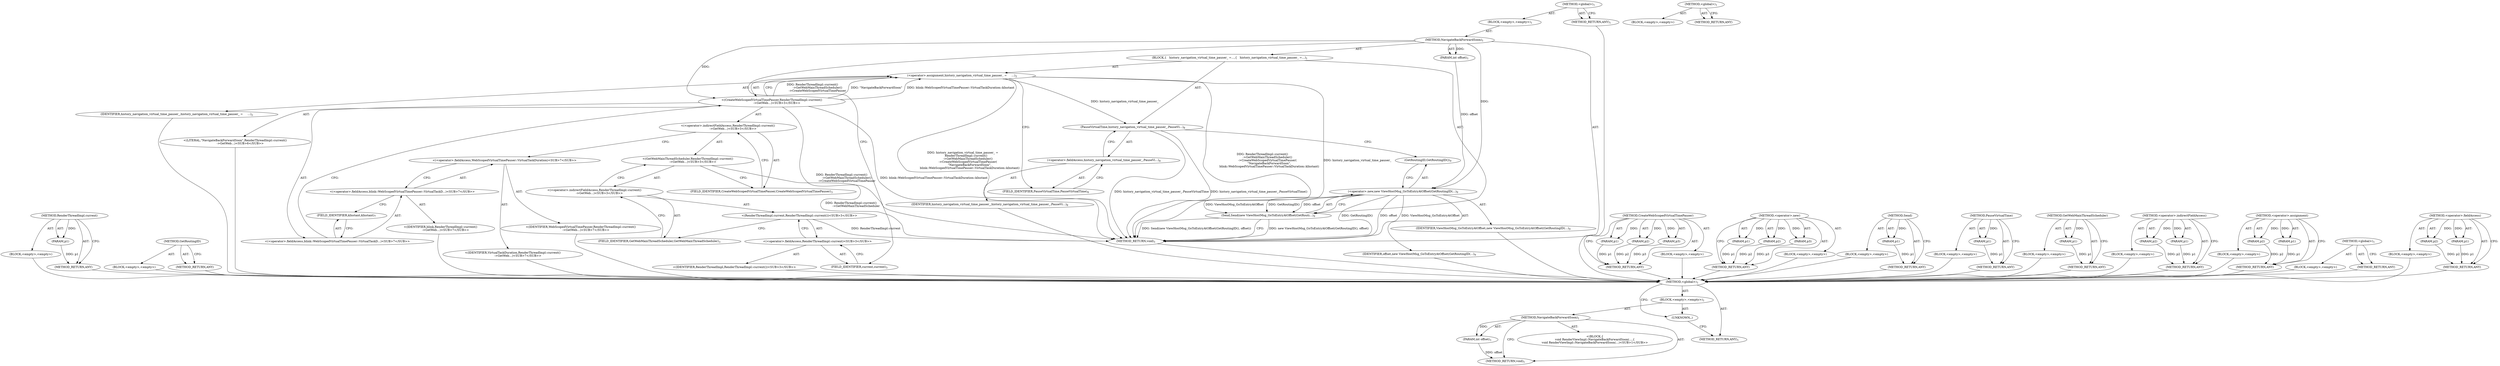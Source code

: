 digraph "&lt;global&gt;" {
vulnerable_85 [label=<(METHOD,RenderThreadImpl.current)>];
vulnerable_86 [label=<(PARAM,p1)>];
vulnerable_87 [label=<(BLOCK,&lt;empty&gt;,&lt;empty&gt;)>];
vulnerable_88 [label=<(METHOD_RETURN,ANY)>];
vulnerable_108 [label=<(METHOD,GetRoutingID)>];
vulnerable_109 [label=<(BLOCK,&lt;empty&gt;,&lt;empty&gt;)>];
vulnerable_110 [label=<(METHOD_RETURN,ANY)>];
vulnerable_6 [label=<(METHOD,&lt;global&gt;)<SUB>1</SUB>>];
vulnerable_7 [label=<(BLOCK,&lt;empty&gt;,&lt;empty&gt;)<SUB>1</SUB>>];
vulnerable_8 [label=<(METHOD,NavigateBackForwardSoon)<SUB>1</SUB>>];
vulnerable_9 [label=<(PARAM,int offset)<SUB>1</SUB>>];
vulnerable_10 [label=<(BLOCK,{
   history_navigation_virtual_time_pauser_ =
...,{
   history_navigation_virtual_time_pauser_ =
...)<SUB>1</SUB>>];
vulnerable_11 [label=<(&lt;operator&gt;.assignment,history_navigation_virtual_time_pauser_ =
     ...)<SUB>2</SUB>>];
vulnerable_12 [label=<(IDENTIFIER,history_navigation_virtual_time_pauser_,history_navigation_virtual_time_pauser_ =
     ...)<SUB>2</SUB>>];
vulnerable_13 [label="<(CreateWebScopedVirtualTimePauser,RenderThreadImpl::current()
           -&gt;GetWeb...)<SUB>3</SUB>>"];
vulnerable_14 [label="<(&lt;operator&gt;.indirectFieldAccess,RenderThreadImpl::current()
           -&gt;GetWeb...)<SUB>3</SUB>>"];
vulnerable_15 [label="<(GetWebMainThreadScheduler,RenderThreadImpl::current()
           -&gt;GetWeb...)<SUB>3</SUB>>"];
vulnerable_16 [label="<(&lt;operator&gt;.indirectFieldAccess,RenderThreadImpl::current()
           -&gt;GetWeb...)<SUB>3</SUB>>"];
vulnerable_17 [label="<(RenderThreadImpl.current,RenderThreadImpl::current())<SUB>3</SUB>>"];
vulnerable_18 [label="<(&lt;operator&gt;.fieldAccess,RenderThreadImpl::current)<SUB>3</SUB>>"];
vulnerable_19 [label="<(IDENTIFIER,RenderThreadImpl,RenderThreadImpl::current())<SUB>3</SUB>>"];
vulnerable_20 [label=<(FIELD_IDENTIFIER,current,current)<SUB>3</SUB>>];
vulnerable_21 [label=<(FIELD_IDENTIFIER,GetWebMainThreadScheduler,GetWebMainThreadScheduler)<SUB>3</SUB>>];
vulnerable_22 [label=<(FIELD_IDENTIFIER,CreateWebScopedVirtualTimePauser,CreateWebScopedVirtualTimePauser)<SUB>3</SUB>>];
vulnerable_23 [label="<(LITERAL,&quot;NavigateBackForwardSoon&quot;,RenderThreadImpl::current()
           -&gt;GetWeb...)<SUB>6</SUB>>"];
vulnerable_24 [label="<(&lt;operator&gt;.fieldAccess,blink::WebScopedVirtualTimePauser::VirtualTaskD...)<SUB>7</SUB>>"];
vulnerable_25 [label="<(&lt;operator&gt;.fieldAccess,blink::WebScopedVirtualTimePauser::VirtualTaskD...)<SUB>7</SUB>>"];
vulnerable_26 [label="<(IDENTIFIER,blink,RenderThreadImpl::current()
           -&gt;GetWeb...)<SUB>7</SUB>>"];
vulnerable_27 [label="<(&lt;operator&gt;.fieldAccess,WebScopedVirtualTimePauser::VirtualTaskDuration)<SUB>7</SUB>>"];
vulnerable_28 [label="<(IDENTIFIER,WebScopedVirtualTimePauser,RenderThreadImpl::current()
           -&gt;GetWeb...)<SUB>7</SUB>>"];
vulnerable_29 [label="<(IDENTIFIER,VirtualTaskDuration,RenderThreadImpl::current()
           -&gt;GetWeb...)<SUB>7</SUB>>"];
vulnerable_30 [label=<(FIELD_IDENTIFIER,kInstant,kInstant)<SUB>7</SUB>>];
vulnerable_31 [label=<(PauseVirtualTime,history_navigation_virtual_time_pauser_.PauseVi...)<SUB>8</SUB>>];
vulnerable_32 [label=<(&lt;operator&gt;.fieldAccess,history_navigation_virtual_time_pauser_.PauseVi...)<SUB>8</SUB>>];
vulnerable_33 [label=<(IDENTIFIER,history_navigation_virtual_time_pauser_,history_navigation_virtual_time_pauser_.PauseVi...)<SUB>8</SUB>>];
vulnerable_34 [label=<(FIELD_IDENTIFIER,PauseVirtualTime,PauseVirtualTime)<SUB>8</SUB>>];
vulnerable_35 [label=<(Send,Send(new ViewHostMsg_GoToEntryAtOffset(GetRouti...)<SUB>9</SUB>>];
vulnerable_36 [label=<(&lt;operator&gt;.new,new ViewHostMsg_GoToEntryAtOffset(GetRoutingID(...)<SUB>9</SUB>>];
vulnerable_37 [label=<(IDENTIFIER,ViewHostMsg_GoToEntryAtOffset,new ViewHostMsg_GoToEntryAtOffset(GetRoutingID(...)<SUB>9</SUB>>];
vulnerable_38 [label=<(GetRoutingID,GetRoutingID())<SUB>9</SUB>>];
vulnerable_39 [label=<(IDENTIFIER,offset,new ViewHostMsg_GoToEntryAtOffset(GetRoutingID(...)<SUB>9</SUB>>];
vulnerable_40 [label=<(METHOD_RETURN,void)<SUB>1</SUB>>];
vulnerable_42 [label=<(METHOD_RETURN,ANY)<SUB>1</SUB>>];
vulnerable_70 [label=<(METHOD,CreateWebScopedVirtualTimePauser)>];
vulnerable_71 [label=<(PARAM,p1)>];
vulnerable_72 [label=<(PARAM,p2)>];
vulnerable_73 [label=<(PARAM,p3)>];
vulnerable_74 [label=<(BLOCK,&lt;empty&gt;,&lt;empty&gt;)>];
vulnerable_75 [label=<(METHOD_RETURN,ANY)>];
vulnerable_102 [label=<(METHOD,&lt;operator&gt;.new)>];
vulnerable_103 [label=<(PARAM,p1)>];
vulnerable_104 [label=<(PARAM,p2)>];
vulnerable_105 [label=<(PARAM,p3)>];
vulnerable_106 [label=<(BLOCK,&lt;empty&gt;,&lt;empty&gt;)>];
vulnerable_107 [label=<(METHOD_RETURN,ANY)>];
vulnerable_98 [label=<(METHOD,Send)>];
vulnerable_99 [label=<(PARAM,p1)>];
vulnerable_100 [label=<(BLOCK,&lt;empty&gt;,&lt;empty&gt;)>];
vulnerable_101 [label=<(METHOD_RETURN,ANY)>];
vulnerable_94 [label=<(METHOD,PauseVirtualTime)>];
vulnerable_95 [label=<(PARAM,p1)>];
vulnerable_96 [label=<(BLOCK,&lt;empty&gt;,&lt;empty&gt;)>];
vulnerable_97 [label=<(METHOD_RETURN,ANY)>];
vulnerable_81 [label=<(METHOD,GetWebMainThreadScheduler)>];
vulnerable_82 [label=<(PARAM,p1)>];
vulnerable_83 [label=<(BLOCK,&lt;empty&gt;,&lt;empty&gt;)>];
vulnerable_84 [label=<(METHOD_RETURN,ANY)>];
vulnerable_76 [label=<(METHOD,&lt;operator&gt;.indirectFieldAccess)>];
vulnerable_77 [label=<(PARAM,p1)>];
vulnerable_78 [label=<(PARAM,p2)>];
vulnerable_79 [label=<(BLOCK,&lt;empty&gt;,&lt;empty&gt;)>];
vulnerable_80 [label=<(METHOD_RETURN,ANY)>];
vulnerable_65 [label=<(METHOD,&lt;operator&gt;.assignment)>];
vulnerable_66 [label=<(PARAM,p1)>];
vulnerable_67 [label=<(PARAM,p2)>];
vulnerable_68 [label=<(BLOCK,&lt;empty&gt;,&lt;empty&gt;)>];
vulnerable_69 [label=<(METHOD_RETURN,ANY)>];
vulnerable_59 [label=<(METHOD,&lt;global&gt;)<SUB>1</SUB>>];
vulnerable_60 [label=<(BLOCK,&lt;empty&gt;,&lt;empty&gt;)>];
vulnerable_61 [label=<(METHOD_RETURN,ANY)>];
vulnerable_89 [label=<(METHOD,&lt;operator&gt;.fieldAccess)>];
vulnerable_90 [label=<(PARAM,p1)>];
vulnerable_91 [label=<(PARAM,p2)>];
vulnerable_92 [label=<(BLOCK,&lt;empty&gt;,&lt;empty&gt;)>];
vulnerable_93 [label=<(METHOD_RETURN,ANY)>];
fixed_6 [label=<(METHOD,&lt;global&gt;)<SUB>1</SUB>>];
fixed_7 [label=<(BLOCK,&lt;empty&gt;,&lt;empty&gt;)<SUB>1</SUB>>];
fixed_8 [label=<(METHOD,NavigateBackForwardSoon)<SUB>1</SUB>>];
fixed_9 [label=<(PARAM,int offset)<SUB>1</SUB>>];
fixed_10 [label="<(BLOCK,{
void RenderViewImpl::NavigateBackForwardSoon(...,{
void RenderViewImpl::NavigateBackForwardSoon(...)<SUB>1</SUB>>"];
fixed_11 [label=<(METHOD_RETURN,void)<SUB>1</SUB>>];
fixed_13 [label=<(UNKNOWN,,)>];
fixed_14 [label=<(METHOD_RETURN,ANY)<SUB>1</SUB>>];
fixed_23 [label=<(METHOD,&lt;global&gt;)<SUB>1</SUB>>];
fixed_24 [label=<(BLOCK,&lt;empty&gt;,&lt;empty&gt;)>];
fixed_25 [label=<(METHOD_RETURN,ANY)>];
vulnerable_85 -> vulnerable_86  [key=0, label="AST: "];
vulnerable_85 -> vulnerable_86  [key=1, label="DDG: "];
vulnerable_85 -> vulnerable_87  [key=0, label="AST: "];
vulnerable_85 -> vulnerable_88  [key=0, label="AST: "];
vulnerable_85 -> vulnerable_88  [key=1, label="CFG: "];
vulnerable_86 -> vulnerable_88  [key=0, label="DDG: p1"];
vulnerable_87 -> fixed_6  [key=0];
vulnerable_88 -> fixed_6  [key=0];
vulnerable_108 -> vulnerable_109  [key=0, label="AST: "];
vulnerable_108 -> vulnerable_110  [key=0, label="AST: "];
vulnerable_108 -> vulnerable_110  [key=1, label="CFG: "];
vulnerable_109 -> fixed_6  [key=0];
vulnerable_110 -> fixed_6  [key=0];
vulnerable_6 -> vulnerable_7  [key=0, label="AST: "];
vulnerable_6 -> vulnerable_42  [key=0, label="AST: "];
vulnerable_6 -> vulnerable_42  [key=1, label="CFG: "];
vulnerable_7 -> vulnerable_8  [key=0, label="AST: "];
vulnerable_8 -> vulnerable_9  [key=0, label="AST: "];
vulnerable_8 -> vulnerable_9  [key=1, label="DDG: "];
vulnerable_8 -> vulnerable_10  [key=0, label="AST: "];
vulnerable_8 -> vulnerable_40  [key=0, label="AST: "];
vulnerable_8 -> vulnerable_20  [key=0, label="CFG: "];
vulnerable_8 -> vulnerable_13  [key=0, label="DDG: "];
vulnerable_8 -> vulnerable_36  [key=0, label="DDG: "];
vulnerable_9 -> vulnerable_36  [key=0, label="DDG: offset"];
vulnerable_10 -> vulnerable_11  [key=0, label="AST: "];
vulnerable_10 -> vulnerable_31  [key=0, label="AST: "];
vulnerable_10 -> vulnerable_35  [key=0, label="AST: "];
vulnerable_11 -> vulnerable_12  [key=0, label="AST: "];
vulnerable_11 -> vulnerable_13  [key=0, label="AST: "];
vulnerable_11 -> vulnerable_34  [key=0, label="CFG: "];
vulnerable_11 -> vulnerable_40  [key=0, label="DDG: history_navigation_virtual_time_pauser_"];
vulnerable_11 -> vulnerable_40  [key=1, label="DDG: RenderThreadImpl::current()
           -&gt;GetWebMainThreadScheduler()
           -&gt;CreateWebScopedVirtualTimePauser(
               &quot;NavigateBackForwardSoon&quot;,
               blink::WebScopedVirtualTimePauser::VirtualTaskDuration::kInstant)"];
vulnerable_11 -> vulnerable_40  [key=2, label="DDG: history_navigation_virtual_time_pauser_ =
       RenderThreadImpl::current()
           -&gt;GetWebMainThreadScheduler()
           -&gt;CreateWebScopedVirtualTimePauser(
               &quot;NavigateBackForwardSoon&quot;,
               blink::WebScopedVirtualTimePauser::VirtualTaskDuration::kInstant)"];
vulnerable_11 -> vulnerable_31  [key=0, label="DDG: history_navigation_virtual_time_pauser_"];
vulnerable_12 -> fixed_6  [key=0];
vulnerable_13 -> vulnerable_14  [key=0, label="AST: "];
vulnerable_13 -> vulnerable_23  [key=0, label="AST: "];
vulnerable_13 -> vulnerable_24  [key=0, label="AST: "];
vulnerable_13 -> vulnerable_11  [key=0, label="CFG: "];
vulnerable_13 -> vulnerable_11  [key=1, label="DDG: RenderThreadImpl::current()
           -&gt;GetWebMainThreadScheduler()
           -&gt;CreateWebScopedVirtualTimePauser"];
vulnerable_13 -> vulnerable_11  [key=2, label="DDG: &quot;NavigateBackForwardSoon&quot;"];
vulnerable_13 -> vulnerable_11  [key=3, label="DDG: blink::WebScopedVirtualTimePauser::VirtualTaskDuration::kInstant"];
vulnerable_13 -> vulnerable_40  [key=0, label="DDG: RenderThreadImpl::current()
           -&gt;GetWebMainThreadScheduler()
           -&gt;CreateWebScopedVirtualTimePauser"];
vulnerable_13 -> vulnerable_40  [key=1, label="DDG: blink::WebScopedVirtualTimePauser::VirtualTaskDuration::kInstant"];
vulnerable_14 -> vulnerable_15  [key=0, label="AST: "];
vulnerable_14 -> vulnerable_22  [key=0, label="AST: "];
vulnerable_14 -> vulnerable_27  [key=0, label="CFG: "];
vulnerable_15 -> vulnerable_16  [key=0, label="AST: "];
vulnerable_15 -> vulnerable_22  [key=0, label="CFG: "];
vulnerable_15 -> vulnerable_40  [key=0, label="DDG: RenderThreadImpl::current()
           -&gt;GetWebMainThreadScheduler"];
vulnerable_16 -> vulnerable_17  [key=0, label="AST: "];
vulnerable_16 -> vulnerable_21  [key=0, label="AST: "];
vulnerable_16 -> vulnerable_15  [key=0, label="CFG: "];
vulnerable_17 -> vulnerable_18  [key=0, label="AST: "];
vulnerable_17 -> vulnerable_21  [key=0, label="CFG: "];
vulnerable_17 -> vulnerable_40  [key=0, label="DDG: RenderThreadImpl::current"];
vulnerable_18 -> vulnerable_19  [key=0, label="AST: "];
vulnerable_18 -> vulnerable_20  [key=0, label="AST: "];
vulnerable_18 -> vulnerable_17  [key=0, label="CFG: "];
vulnerable_19 -> fixed_6  [key=0];
vulnerable_20 -> vulnerable_18  [key=0, label="CFG: "];
vulnerable_21 -> vulnerable_16  [key=0, label="CFG: "];
vulnerable_22 -> vulnerable_14  [key=0, label="CFG: "];
vulnerable_23 -> fixed_6  [key=0];
vulnerable_24 -> vulnerable_25  [key=0, label="AST: "];
vulnerable_24 -> vulnerable_30  [key=0, label="AST: "];
vulnerable_24 -> vulnerable_13  [key=0, label="CFG: "];
vulnerable_25 -> vulnerable_26  [key=0, label="AST: "];
vulnerable_25 -> vulnerable_27  [key=0, label="AST: "];
vulnerable_25 -> vulnerable_30  [key=0, label="CFG: "];
vulnerable_26 -> fixed_6  [key=0];
vulnerable_27 -> vulnerable_28  [key=0, label="AST: "];
vulnerable_27 -> vulnerable_29  [key=0, label="AST: "];
vulnerable_27 -> vulnerable_25  [key=0, label="CFG: "];
vulnerable_28 -> fixed_6  [key=0];
vulnerable_29 -> fixed_6  [key=0];
vulnerable_30 -> vulnerable_24  [key=0, label="CFG: "];
vulnerable_31 -> vulnerable_32  [key=0, label="AST: "];
vulnerable_31 -> vulnerable_38  [key=0, label="CFG: "];
vulnerable_31 -> vulnerable_40  [key=0, label="DDG: history_navigation_virtual_time_pauser_.PauseVirtualTime"];
vulnerable_31 -> vulnerable_40  [key=1, label="DDG: history_navigation_virtual_time_pauser_.PauseVirtualTime()"];
vulnerable_32 -> vulnerable_33  [key=0, label="AST: "];
vulnerable_32 -> vulnerable_34  [key=0, label="AST: "];
vulnerable_32 -> vulnerable_31  [key=0, label="CFG: "];
vulnerable_33 -> fixed_6  [key=0];
vulnerable_34 -> vulnerable_32  [key=0, label="CFG: "];
vulnerable_35 -> vulnerable_36  [key=0, label="AST: "];
vulnerable_35 -> vulnerable_40  [key=0, label="CFG: "];
vulnerable_35 -> vulnerable_40  [key=1, label="DDG: new ViewHostMsg_GoToEntryAtOffset(GetRoutingID(), offset)"];
vulnerable_35 -> vulnerable_40  [key=2, label="DDG: Send(new ViewHostMsg_GoToEntryAtOffset(GetRoutingID(), offset))"];
vulnerable_36 -> vulnerable_37  [key=0, label="AST: "];
vulnerable_36 -> vulnerable_38  [key=0, label="AST: "];
vulnerable_36 -> vulnerable_39  [key=0, label="AST: "];
vulnerable_36 -> vulnerable_35  [key=0, label="CFG: "];
vulnerable_36 -> vulnerable_35  [key=1, label="DDG: ViewHostMsg_GoToEntryAtOffset"];
vulnerable_36 -> vulnerable_35  [key=2, label="DDG: GetRoutingID()"];
vulnerable_36 -> vulnerable_35  [key=3, label="DDG: offset"];
vulnerable_36 -> vulnerable_40  [key=0, label="DDG: GetRoutingID()"];
vulnerable_36 -> vulnerable_40  [key=1, label="DDG: offset"];
vulnerable_36 -> vulnerable_40  [key=2, label="DDG: ViewHostMsg_GoToEntryAtOffset"];
vulnerable_37 -> fixed_6  [key=0];
vulnerable_38 -> vulnerable_36  [key=0, label="CFG: "];
vulnerable_39 -> fixed_6  [key=0];
vulnerable_40 -> fixed_6  [key=0];
vulnerable_42 -> fixed_6  [key=0];
vulnerable_70 -> vulnerable_71  [key=0, label="AST: "];
vulnerable_70 -> vulnerable_71  [key=1, label="DDG: "];
vulnerable_70 -> vulnerable_74  [key=0, label="AST: "];
vulnerable_70 -> vulnerable_72  [key=0, label="AST: "];
vulnerable_70 -> vulnerable_72  [key=1, label="DDG: "];
vulnerable_70 -> vulnerable_75  [key=0, label="AST: "];
vulnerable_70 -> vulnerable_75  [key=1, label="CFG: "];
vulnerable_70 -> vulnerable_73  [key=0, label="AST: "];
vulnerable_70 -> vulnerable_73  [key=1, label="DDG: "];
vulnerable_71 -> vulnerable_75  [key=0, label="DDG: p1"];
vulnerable_72 -> vulnerable_75  [key=0, label="DDG: p2"];
vulnerable_73 -> vulnerable_75  [key=0, label="DDG: p3"];
vulnerable_74 -> fixed_6  [key=0];
vulnerable_75 -> fixed_6  [key=0];
vulnerable_102 -> vulnerable_103  [key=0, label="AST: "];
vulnerable_102 -> vulnerable_103  [key=1, label="DDG: "];
vulnerable_102 -> vulnerable_106  [key=0, label="AST: "];
vulnerable_102 -> vulnerable_104  [key=0, label="AST: "];
vulnerable_102 -> vulnerable_104  [key=1, label="DDG: "];
vulnerable_102 -> vulnerable_107  [key=0, label="AST: "];
vulnerable_102 -> vulnerable_107  [key=1, label="CFG: "];
vulnerable_102 -> vulnerable_105  [key=0, label="AST: "];
vulnerable_102 -> vulnerable_105  [key=1, label="DDG: "];
vulnerable_103 -> vulnerable_107  [key=0, label="DDG: p1"];
vulnerable_104 -> vulnerable_107  [key=0, label="DDG: p2"];
vulnerable_105 -> vulnerable_107  [key=0, label="DDG: p3"];
vulnerable_106 -> fixed_6  [key=0];
vulnerable_107 -> fixed_6  [key=0];
vulnerable_98 -> vulnerable_99  [key=0, label="AST: "];
vulnerable_98 -> vulnerable_99  [key=1, label="DDG: "];
vulnerable_98 -> vulnerable_100  [key=0, label="AST: "];
vulnerable_98 -> vulnerable_101  [key=0, label="AST: "];
vulnerable_98 -> vulnerable_101  [key=1, label="CFG: "];
vulnerable_99 -> vulnerable_101  [key=0, label="DDG: p1"];
vulnerable_100 -> fixed_6  [key=0];
vulnerable_101 -> fixed_6  [key=0];
vulnerable_94 -> vulnerable_95  [key=0, label="AST: "];
vulnerable_94 -> vulnerable_95  [key=1, label="DDG: "];
vulnerable_94 -> vulnerable_96  [key=0, label="AST: "];
vulnerable_94 -> vulnerable_97  [key=0, label="AST: "];
vulnerable_94 -> vulnerable_97  [key=1, label="CFG: "];
vulnerable_95 -> vulnerable_97  [key=0, label="DDG: p1"];
vulnerable_96 -> fixed_6  [key=0];
vulnerable_97 -> fixed_6  [key=0];
vulnerable_81 -> vulnerable_82  [key=0, label="AST: "];
vulnerable_81 -> vulnerable_82  [key=1, label="DDG: "];
vulnerable_81 -> vulnerable_83  [key=0, label="AST: "];
vulnerable_81 -> vulnerable_84  [key=0, label="AST: "];
vulnerable_81 -> vulnerable_84  [key=1, label="CFG: "];
vulnerable_82 -> vulnerable_84  [key=0, label="DDG: p1"];
vulnerable_83 -> fixed_6  [key=0];
vulnerable_84 -> fixed_6  [key=0];
vulnerable_76 -> vulnerable_77  [key=0, label="AST: "];
vulnerable_76 -> vulnerable_77  [key=1, label="DDG: "];
vulnerable_76 -> vulnerable_79  [key=0, label="AST: "];
vulnerable_76 -> vulnerable_78  [key=0, label="AST: "];
vulnerable_76 -> vulnerable_78  [key=1, label="DDG: "];
vulnerable_76 -> vulnerable_80  [key=0, label="AST: "];
vulnerable_76 -> vulnerable_80  [key=1, label="CFG: "];
vulnerable_77 -> vulnerable_80  [key=0, label="DDG: p1"];
vulnerable_78 -> vulnerable_80  [key=0, label="DDG: p2"];
vulnerable_79 -> fixed_6  [key=0];
vulnerable_80 -> fixed_6  [key=0];
vulnerable_65 -> vulnerable_66  [key=0, label="AST: "];
vulnerable_65 -> vulnerable_66  [key=1, label="DDG: "];
vulnerable_65 -> vulnerable_68  [key=0, label="AST: "];
vulnerable_65 -> vulnerable_67  [key=0, label="AST: "];
vulnerable_65 -> vulnerable_67  [key=1, label="DDG: "];
vulnerable_65 -> vulnerable_69  [key=0, label="AST: "];
vulnerable_65 -> vulnerable_69  [key=1, label="CFG: "];
vulnerable_66 -> vulnerable_69  [key=0, label="DDG: p1"];
vulnerable_67 -> vulnerable_69  [key=0, label="DDG: p2"];
vulnerable_68 -> fixed_6  [key=0];
vulnerable_69 -> fixed_6  [key=0];
vulnerable_59 -> vulnerable_60  [key=0, label="AST: "];
vulnerable_59 -> vulnerable_61  [key=0, label="AST: "];
vulnerable_59 -> vulnerable_61  [key=1, label="CFG: "];
vulnerable_60 -> fixed_6  [key=0];
vulnerable_61 -> fixed_6  [key=0];
vulnerable_89 -> vulnerable_90  [key=0, label="AST: "];
vulnerable_89 -> vulnerable_90  [key=1, label="DDG: "];
vulnerable_89 -> vulnerable_92  [key=0, label="AST: "];
vulnerable_89 -> vulnerable_91  [key=0, label="AST: "];
vulnerable_89 -> vulnerable_91  [key=1, label="DDG: "];
vulnerable_89 -> vulnerable_93  [key=0, label="AST: "];
vulnerable_89 -> vulnerable_93  [key=1, label="CFG: "];
vulnerable_90 -> vulnerable_93  [key=0, label="DDG: p1"];
vulnerable_91 -> vulnerable_93  [key=0, label="DDG: p2"];
vulnerable_92 -> fixed_6  [key=0];
vulnerable_93 -> fixed_6  [key=0];
fixed_6 -> fixed_7  [key=0, label="AST: "];
fixed_6 -> fixed_14  [key=0, label="AST: "];
fixed_6 -> fixed_13  [key=0, label="CFG: "];
fixed_7 -> fixed_8  [key=0, label="AST: "];
fixed_7 -> fixed_13  [key=0, label="AST: "];
fixed_8 -> fixed_9  [key=0, label="AST: "];
fixed_8 -> fixed_9  [key=1, label="DDG: "];
fixed_8 -> fixed_10  [key=0, label="AST: "];
fixed_8 -> fixed_11  [key=0, label="AST: "];
fixed_8 -> fixed_11  [key=1, label="CFG: "];
fixed_9 -> fixed_11  [key=0, label="DDG: offset"];
fixed_13 -> fixed_14  [key=0, label="CFG: "];
fixed_23 -> fixed_24  [key=0, label="AST: "];
fixed_23 -> fixed_25  [key=0, label="AST: "];
fixed_23 -> fixed_25  [key=1, label="CFG: "];
}
